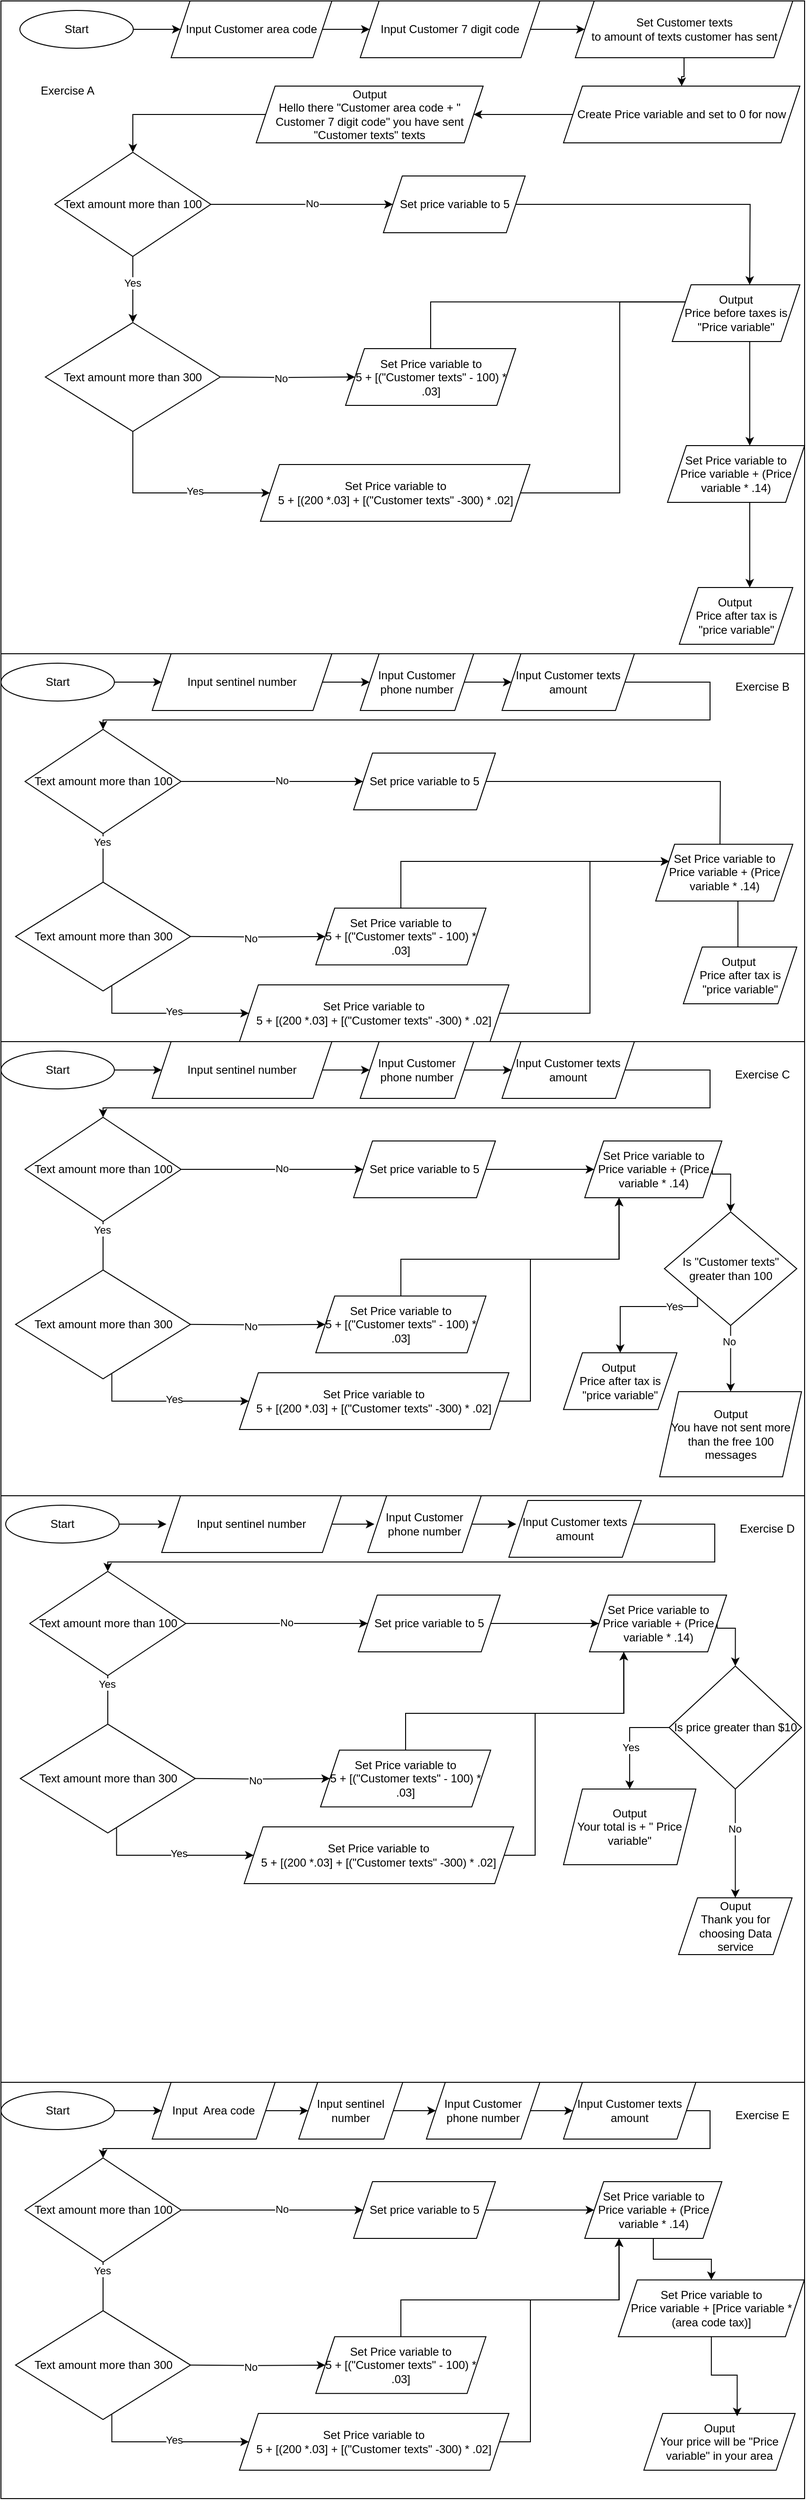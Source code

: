 <mxfile version="28.0.6">
  <diagram name="Page-1" id="foiwty5A-A60_gV7g0MW">
    <mxGraphModel dx="1106" dy="669" grid="1" gridSize="10" guides="1" tooltips="1" connect="1" arrows="1" fold="1" page="1" pageScale="1" pageWidth="850" pageHeight="1100" math="0" shadow="0">
      <root>
        <mxCell id="0" />
        <mxCell id="1" parent="0" />
        <mxCell id="GkDPx81Q-Ls0p--Nkrjq-217" value="" style="rounded=0;whiteSpace=wrap;html=1;movable=0;resizable=0;rotatable=0;deletable=0;editable=0;locked=1;connectable=0;" vertex="1" parent="1">
          <mxGeometry y="2200" width="850" height="440" as="geometry" />
        </mxCell>
        <mxCell id="GkDPx81Q-Ls0p--Nkrjq-1" value="" style="rounded=0;whiteSpace=wrap;html=1;movable=0;resizable=0;rotatable=0;deletable=0;editable=0;locked=1;connectable=0;" vertex="1" parent="1">
          <mxGeometry y="690" width="850" height="410" as="geometry" />
        </mxCell>
        <mxCell id="GkDPx81Q-Ls0p--Nkrjq-2" value="" style="rounded=0;whiteSpace=wrap;html=1;movable=0;resizable=0;rotatable=0;deletable=0;editable=0;locked=1;connectable=0;" vertex="1" parent="1">
          <mxGeometry width="850" height="690" as="geometry" />
        </mxCell>
        <mxCell id="GkDPx81Q-Ls0p--Nkrjq-3" value="" style="edgeStyle=orthogonalEdgeStyle;rounded=0;orthogonalLoop=1;jettySize=auto;html=1;" edge="1" parent="1" source="GkDPx81Q-Ls0p--Nkrjq-4" target="GkDPx81Q-Ls0p--Nkrjq-6">
          <mxGeometry relative="1" as="geometry" />
        </mxCell>
        <mxCell id="GkDPx81Q-Ls0p--Nkrjq-4" value="Start" style="ellipse;whiteSpace=wrap;html=1;" vertex="1" parent="1">
          <mxGeometry x="20" y="10" width="120" height="40" as="geometry" />
        </mxCell>
        <mxCell id="GkDPx81Q-Ls0p--Nkrjq-5" value="" style="edgeStyle=orthogonalEdgeStyle;rounded=0;orthogonalLoop=1;jettySize=auto;html=1;" edge="1" parent="1" source="GkDPx81Q-Ls0p--Nkrjq-6" target="GkDPx81Q-Ls0p--Nkrjq-8">
          <mxGeometry relative="1" as="geometry" />
        </mxCell>
        <mxCell id="GkDPx81Q-Ls0p--Nkrjq-6" value="Input Customer area code" style="shape=parallelogram;perimeter=parallelogramPerimeter;whiteSpace=wrap;html=1;fixedSize=1;" vertex="1" parent="1">
          <mxGeometry x="180" width="170" height="60" as="geometry" />
        </mxCell>
        <mxCell id="GkDPx81Q-Ls0p--Nkrjq-7" value="" style="edgeStyle=orthogonalEdgeStyle;rounded=0;orthogonalLoop=1;jettySize=auto;html=1;" edge="1" parent="1" source="GkDPx81Q-Ls0p--Nkrjq-8" target="GkDPx81Q-Ls0p--Nkrjq-10">
          <mxGeometry relative="1" as="geometry" />
        </mxCell>
        <mxCell id="GkDPx81Q-Ls0p--Nkrjq-8" value="Input Customer 7 digit code" style="shape=parallelogram;perimeter=parallelogramPerimeter;whiteSpace=wrap;html=1;fixedSize=1;" vertex="1" parent="1">
          <mxGeometry x="380" width="190" height="60" as="geometry" />
        </mxCell>
        <mxCell id="GkDPx81Q-Ls0p--Nkrjq-9" value="" style="edgeStyle=orthogonalEdgeStyle;rounded=0;orthogonalLoop=1;jettySize=auto;html=1;" edge="1" parent="1" source="GkDPx81Q-Ls0p--Nkrjq-10" target="GkDPx81Q-Ls0p--Nkrjq-12">
          <mxGeometry relative="1" as="geometry" />
        </mxCell>
        <mxCell id="GkDPx81Q-Ls0p--Nkrjq-10" value="Set Customer texts&lt;div&gt;to amount of texts customer has sent&lt;/div&gt;" style="shape=parallelogram;perimeter=parallelogramPerimeter;whiteSpace=wrap;html=1;fixedSize=1;" vertex="1" parent="1">
          <mxGeometry x="607.5" width="230" height="60" as="geometry" />
        </mxCell>
        <mxCell id="GkDPx81Q-Ls0p--Nkrjq-11" value="" style="edgeStyle=orthogonalEdgeStyle;rounded=0;orthogonalLoop=1;jettySize=auto;html=1;" edge="1" parent="1" source="GkDPx81Q-Ls0p--Nkrjq-35" target="GkDPx81Q-Ls0p--Nkrjq-17">
          <mxGeometry relative="1" as="geometry" />
        </mxCell>
        <mxCell id="GkDPx81Q-Ls0p--Nkrjq-12" value="Create Price variable and set to 0 for now" style="shape=parallelogram;perimeter=parallelogramPerimeter;whiteSpace=wrap;html=1;fixedSize=1;" vertex="1" parent="1">
          <mxGeometry x="595" y="90" width="250" height="60" as="geometry" />
        </mxCell>
        <mxCell id="GkDPx81Q-Ls0p--Nkrjq-13" value="" style="edgeStyle=orthogonalEdgeStyle;rounded=0;orthogonalLoop=1;jettySize=auto;html=1;" edge="1" parent="1" source="GkDPx81Q-Ls0p--Nkrjq-17">
          <mxGeometry relative="1" as="geometry">
            <mxPoint x="139.5" y="340" as="targetPoint" />
          </mxGeometry>
        </mxCell>
        <mxCell id="GkDPx81Q-Ls0p--Nkrjq-14" value="Yes" style="edgeLabel;html=1;align=center;verticalAlign=middle;resizable=0;points=[];" vertex="1" connectable="0" parent="GkDPx81Q-Ls0p--Nkrjq-13">
          <mxGeometry x="-0.2" y="-1" relative="1" as="geometry">
            <mxPoint as="offset" />
          </mxGeometry>
        </mxCell>
        <mxCell id="GkDPx81Q-Ls0p--Nkrjq-15" value="" style="edgeStyle=orthogonalEdgeStyle;rounded=0;orthogonalLoop=1;jettySize=auto;html=1;" edge="1" parent="1" source="GkDPx81Q-Ls0p--Nkrjq-17" target="GkDPx81Q-Ls0p--Nkrjq-24">
          <mxGeometry relative="1" as="geometry" />
        </mxCell>
        <mxCell id="GkDPx81Q-Ls0p--Nkrjq-16" value="No" style="edgeLabel;html=1;align=center;verticalAlign=middle;resizable=0;points=[];" vertex="1" connectable="0" parent="GkDPx81Q-Ls0p--Nkrjq-15">
          <mxGeometry x="0.104" y="1" relative="1" as="geometry">
            <mxPoint as="offset" />
          </mxGeometry>
        </mxCell>
        <mxCell id="GkDPx81Q-Ls0p--Nkrjq-17" value="Text amount more than 100" style="rhombus;whiteSpace=wrap;html=1;" vertex="1" parent="1">
          <mxGeometry x="57" y="160" width="165" height="110" as="geometry" />
        </mxCell>
        <mxCell id="GkDPx81Q-Ls0p--Nkrjq-18" value="" style="edgeStyle=orthogonalEdgeStyle;rounded=0;orthogonalLoop=1;jettySize=auto;html=1;" edge="1" parent="1" target="GkDPx81Q-Ls0p--Nkrjq-30">
          <mxGeometry relative="1" as="geometry">
            <mxPoint x="232.0" y="397.5" as="sourcePoint" />
          </mxGeometry>
        </mxCell>
        <mxCell id="GkDPx81Q-Ls0p--Nkrjq-19" value="No" style="edgeLabel;html=1;align=center;verticalAlign=middle;resizable=0;points=[];" vertex="1" connectable="0" parent="GkDPx81Q-Ls0p--Nkrjq-18">
          <mxGeometry x="-0.11" relative="1" as="geometry">
            <mxPoint y="1" as="offset" />
          </mxGeometry>
        </mxCell>
        <mxCell id="GkDPx81Q-Ls0p--Nkrjq-20" value="" style="edgeStyle=orthogonalEdgeStyle;rounded=0;orthogonalLoop=1;jettySize=auto;html=1;exitX=0.5;exitY=1;exitDx=0;exitDy=0;entryX=0;entryY=0.5;entryDx=0;entryDy=0;" edge="1" parent="1" target="GkDPx81Q-Ls0p--Nkrjq-32">
          <mxGeometry relative="1" as="geometry">
            <mxPoint x="139.5" y="455" as="sourcePoint" />
            <Array as="points">
              <mxPoint x="139.5" y="520" />
            </Array>
          </mxGeometry>
        </mxCell>
        <mxCell id="GkDPx81Q-Ls0p--Nkrjq-21" value="Yes" style="edgeLabel;html=1;align=center;verticalAlign=middle;resizable=0;points=[];" vertex="1" connectable="0" parent="GkDPx81Q-Ls0p--Nkrjq-20">
          <mxGeometry x="0.239" y="2" relative="1" as="geometry">
            <mxPoint as="offset" />
          </mxGeometry>
        </mxCell>
        <mxCell id="GkDPx81Q-Ls0p--Nkrjq-22" value="Text amount more than 300" style="rhombus;whiteSpace=wrap;html=1;" vertex="1" parent="1">
          <mxGeometry x="47" y="340" width="185" height="115" as="geometry" />
        </mxCell>
        <mxCell id="GkDPx81Q-Ls0p--Nkrjq-23" value="" style="edgeStyle=orthogonalEdgeStyle;rounded=0;orthogonalLoop=1;jettySize=auto;html=1;" edge="1" parent="1" source="GkDPx81Q-Ls0p--Nkrjq-24">
          <mxGeometry relative="1" as="geometry">
            <mxPoint x="791.929" y="300" as="targetPoint" />
          </mxGeometry>
        </mxCell>
        <mxCell id="GkDPx81Q-Ls0p--Nkrjq-24" value="Set price variable to 5" style="shape=parallelogram;perimeter=parallelogramPerimeter;whiteSpace=wrap;html=1;fixedSize=1;" vertex="1" parent="1">
          <mxGeometry x="404.5" y="185" width="150" height="60" as="geometry" />
        </mxCell>
        <mxCell id="GkDPx81Q-Ls0p--Nkrjq-25" value="" style="edgeStyle=orthogonalEdgeStyle;rounded=0;orthogonalLoop=1;jettySize=auto;html=1;" edge="1" parent="1">
          <mxGeometry relative="1" as="geometry">
            <mxPoint x="792.0" y="360" as="sourcePoint" />
            <mxPoint x="792.0" y="470" as="targetPoint" />
          </mxGeometry>
        </mxCell>
        <mxCell id="GkDPx81Q-Ls0p--Nkrjq-26" value="" style="edgeStyle=orthogonalEdgeStyle;rounded=0;orthogonalLoop=1;jettySize=auto;html=1;" edge="1" parent="1">
          <mxGeometry relative="1" as="geometry">
            <mxPoint x="792.0" y="530" as="sourcePoint" />
            <mxPoint x="792.0" y="620" as="targetPoint" />
          </mxGeometry>
        </mxCell>
        <mxCell id="GkDPx81Q-Ls0p--Nkrjq-27" value="Set Price variable to&lt;br&gt;Price variable + (Price variable * .14)" style="shape=parallelogram;perimeter=parallelogramPerimeter;whiteSpace=wrap;html=1;fixedSize=1;" vertex="1" parent="1">
          <mxGeometry x="705" y="470" width="145" height="60" as="geometry" />
        </mxCell>
        <mxCell id="GkDPx81Q-Ls0p--Nkrjq-28" value="Output&amp;nbsp;&lt;div&gt;Price after tax is &quot;price variable&quot;&lt;/div&gt;" style="shape=parallelogram;perimeter=parallelogramPerimeter;whiteSpace=wrap;html=1;fixedSize=1;" vertex="1" parent="1">
          <mxGeometry x="717.5" y="620" width="120" height="60" as="geometry" />
        </mxCell>
        <mxCell id="GkDPx81Q-Ls0p--Nkrjq-29" style="edgeStyle=orthogonalEdgeStyle;rounded=0;orthogonalLoop=1;jettySize=auto;html=1;entryX=0;entryY=0.25;entryDx=0;entryDy=0;" edge="1" parent="1" source="GkDPx81Q-Ls0p--Nkrjq-30">
          <mxGeometry relative="1" as="geometry">
            <mxPoint x="738.466" y="318.103" as="targetPoint" />
            <Array as="points">
              <mxPoint x="454.5" y="318" />
            </Array>
          </mxGeometry>
        </mxCell>
        <mxCell id="GkDPx81Q-Ls0p--Nkrjq-30" value="Set Price variable to&lt;div&gt;5 + [(&quot;Customer texts&quot; - 100) * .03]&lt;/div&gt;" style="shape=parallelogram;perimeter=parallelogramPerimeter;whiteSpace=wrap;html=1;fixedSize=1;" vertex="1" parent="1">
          <mxGeometry x="364.5" y="367.5" width="180" height="60" as="geometry" />
        </mxCell>
        <mxCell id="GkDPx81Q-Ls0p--Nkrjq-31" style="edgeStyle=orthogonalEdgeStyle;rounded=0;orthogonalLoop=1;jettySize=auto;html=1;entryX=0;entryY=0.25;entryDx=0;entryDy=0;" edge="1" parent="1" source="GkDPx81Q-Ls0p--Nkrjq-32">
          <mxGeometry relative="1" as="geometry">
            <mxPoint x="738.466" y="318.103" as="targetPoint" />
            <Array as="points">
              <mxPoint x="654.5" y="520" />
              <mxPoint x="654.5" y="318" />
            </Array>
          </mxGeometry>
        </mxCell>
        <mxCell id="GkDPx81Q-Ls0p--Nkrjq-32" value="Set Price variable to&lt;div&gt;5 + [(200 *.03] + [(&quot;Customer texts&quot; -300) * .02]&lt;/div&gt;" style="shape=parallelogram;perimeter=parallelogramPerimeter;whiteSpace=wrap;html=1;fixedSize=1;" vertex="1" parent="1">
          <mxGeometry x="274.5" y="490" width="285" height="60" as="geometry" />
        </mxCell>
        <mxCell id="GkDPx81Q-Ls0p--Nkrjq-33" value="Output&lt;div&gt;Price before taxes is &quot;Price variable&quot;&lt;/div&gt;" style="shape=parallelogram;perimeter=parallelogramPerimeter;whiteSpace=wrap;html=1;fixedSize=1;" vertex="1" parent="1">
          <mxGeometry x="710" y="300" width="135" height="60" as="geometry" />
        </mxCell>
        <mxCell id="GkDPx81Q-Ls0p--Nkrjq-34" value="" style="edgeStyle=orthogonalEdgeStyle;rounded=0;orthogonalLoop=1;jettySize=auto;html=1;" edge="1" parent="1" source="GkDPx81Q-Ls0p--Nkrjq-12" target="GkDPx81Q-Ls0p--Nkrjq-35">
          <mxGeometry relative="1" as="geometry">
            <mxPoint x="605" y="120" as="sourcePoint" />
            <mxPoint x="140" y="160" as="targetPoint" />
          </mxGeometry>
        </mxCell>
        <mxCell id="GkDPx81Q-Ls0p--Nkrjq-35" value="Output&lt;div&gt;Hello there &quot;Customer area code + &quot; Customer 7 digit code&quot; you have sent &quot;Customer texts&quot; texts&lt;/div&gt;" style="shape=parallelogram;perimeter=parallelogramPerimeter;whiteSpace=wrap;html=1;fixedSize=1;" vertex="1" parent="1">
          <mxGeometry x="270" y="90" width="240" height="60" as="geometry" />
        </mxCell>
        <mxCell id="GkDPx81Q-Ls0p--Nkrjq-36" value="Exercise A" style="text;html=1;align=center;verticalAlign=middle;resizable=0;points=[];autosize=1;strokeColor=none;fillColor=none;" vertex="1" parent="1">
          <mxGeometry x="30" y="80" width="80" height="30" as="geometry" />
        </mxCell>
        <mxCell id="GkDPx81Q-Ls0p--Nkrjq-37" value="" style="edgeStyle=orthogonalEdgeStyle;rounded=0;orthogonalLoop=1;jettySize=auto;html=1;" edge="1" parent="1" source="GkDPx81Q-Ls0p--Nkrjq-38" target="GkDPx81Q-Ls0p--Nkrjq-40">
          <mxGeometry relative="1" as="geometry" />
        </mxCell>
        <mxCell id="GkDPx81Q-Ls0p--Nkrjq-38" value="Start" style="ellipse;whiteSpace=wrap;html=1;" vertex="1" parent="1">
          <mxGeometry y="700" width="120" height="40" as="geometry" />
        </mxCell>
        <mxCell id="GkDPx81Q-Ls0p--Nkrjq-39" value="" style="edgeStyle=orthogonalEdgeStyle;rounded=0;orthogonalLoop=1;jettySize=auto;html=1;" edge="1" parent="1" source="GkDPx81Q-Ls0p--Nkrjq-40" target="GkDPx81Q-Ls0p--Nkrjq-42">
          <mxGeometry relative="1" as="geometry" />
        </mxCell>
        <mxCell id="GkDPx81Q-Ls0p--Nkrjq-40" value="Input sentinel number" style="shape=parallelogram;perimeter=parallelogramPerimeter;whiteSpace=wrap;html=1;fixedSize=1;" vertex="1" parent="1">
          <mxGeometry x="160" y="690" width="190" height="60" as="geometry" />
        </mxCell>
        <mxCell id="GkDPx81Q-Ls0p--Nkrjq-41" value="" style="edgeStyle=orthogonalEdgeStyle;rounded=0;orthogonalLoop=1;jettySize=auto;html=1;" edge="1" parent="1" source="GkDPx81Q-Ls0p--Nkrjq-42" target="GkDPx81Q-Ls0p--Nkrjq-44">
          <mxGeometry relative="1" as="geometry" />
        </mxCell>
        <mxCell id="GkDPx81Q-Ls0p--Nkrjq-42" value="Input Customer phone number" style="shape=parallelogram;perimeter=parallelogramPerimeter;whiteSpace=wrap;html=1;fixedSize=1;" vertex="1" parent="1">
          <mxGeometry x="380" y="690" width="120" height="60" as="geometry" />
        </mxCell>
        <mxCell id="GkDPx81Q-Ls0p--Nkrjq-43" style="edgeStyle=orthogonalEdgeStyle;rounded=0;orthogonalLoop=1;jettySize=auto;html=1;entryX=0.5;entryY=0;entryDx=0;entryDy=0;exitX=1;exitY=0.5;exitDx=0;exitDy=0;" edge="1" parent="1" source="GkDPx81Q-Ls0p--Nkrjq-44" target="GkDPx81Q-Ls0p--Nkrjq-49">
          <mxGeometry relative="1" as="geometry">
            <Array as="points">
              <mxPoint x="750" y="720" />
              <mxPoint x="750" y="760" />
              <mxPoint x="108" y="760" />
            </Array>
          </mxGeometry>
        </mxCell>
        <mxCell id="GkDPx81Q-Ls0p--Nkrjq-44" value="Input Customer texts amount" style="shape=parallelogram;perimeter=parallelogramPerimeter;whiteSpace=wrap;html=1;fixedSize=1;" vertex="1" parent="1">
          <mxGeometry x="530" y="690" width="140" height="60" as="geometry" />
        </mxCell>
        <mxCell id="GkDPx81Q-Ls0p--Nkrjq-45" value="" style="edgeStyle=orthogonalEdgeStyle;rounded=0;orthogonalLoop=1;jettySize=auto;html=1;" edge="1" parent="1" source="GkDPx81Q-Ls0p--Nkrjq-49">
          <mxGeometry relative="1" as="geometry">
            <mxPoint x="108" y="950" as="targetPoint" />
          </mxGeometry>
        </mxCell>
        <mxCell id="GkDPx81Q-Ls0p--Nkrjq-46" value="Yes" style="edgeLabel;html=1;align=center;verticalAlign=middle;resizable=0;points=[];" vertex="1" connectable="0" parent="GkDPx81Q-Ls0p--Nkrjq-45">
          <mxGeometry x="-0.2" y="-1" relative="1" as="geometry">
            <mxPoint y="-19" as="offset" />
          </mxGeometry>
        </mxCell>
        <mxCell id="GkDPx81Q-Ls0p--Nkrjq-47" value="" style="edgeStyle=orthogonalEdgeStyle;rounded=0;orthogonalLoop=1;jettySize=auto;html=1;" edge="1" parent="1" source="GkDPx81Q-Ls0p--Nkrjq-49" target="GkDPx81Q-Ls0p--Nkrjq-56">
          <mxGeometry relative="1" as="geometry" />
        </mxCell>
        <mxCell id="GkDPx81Q-Ls0p--Nkrjq-48" value="No" style="edgeLabel;html=1;align=center;verticalAlign=middle;resizable=0;points=[];" vertex="1" connectable="0" parent="GkDPx81Q-Ls0p--Nkrjq-47">
          <mxGeometry x="0.104" y="1" relative="1" as="geometry">
            <mxPoint as="offset" />
          </mxGeometry>
        </mxCell>
        <mxCell id="GkDPx81Q-Ls0p--Nkrjq-49" value="Text amount more than 100" style="rhombus;whiteSpace=wrap;html=1;" vertex="1" parent="1">
          <mxGeometry x="25.5" y="770" width="165" height="110" as="geometry" />
        </mxCell>
        <mxCell id="GkDPx81Q-Ls0p--Nkrjq-50" value="" style="edgeStyle=orthogonalEdgeStyle;rounded=0;orthogonalLoop=1;jettySize=auto;html=1;" edge="1" parent="1" target="GkDPx81Q-Ls0p--Nkrjq-60">
          <mxGeometry relative="1" as="geometry">
            <mxPoint x="200.5" y="988.93" as="sourcePoint" />
          </mxGeometry>
        </mxCell>
        <mxCell id="GkDPx81Q-Ls0p--Nkrjq-51" value="No" style="edgeLabel;html=1;align=center;verticalAlign=middle;resizable=0;points=[];" vertex="1" connectable="0" parent="GkDPx81Q-Ls0p--Nkrjq-50">
          <mxGeometry x="-0.11" relative="1" as="geometry">
            <mxPoint y="1" as="offset" />
          </mxGeometry>
        </mxCell>
        <mxCell id="GkDPx81Q-Ls0p--Nkrjq-52" value="" style="edgeStyle=orthogonalEdgeStyle;rounded=0;orthogonalLoop=1;jettySize=auto;html=1;exitX=0.5;exitY=1;exitDx=0;exitDy=0;entryX=0;entryY=0.5;entryDx=0;entryDy=0;" edge="1" parent="1" target="GkDPx81Q-Ls0p--Nkrjq-62">
          <mxGeometry relative="1" as="geometry">
            <mxPoint x="117.25" y="1005.0" as="sourcePoint" />
            <Array as="points">
              <mxPoint x="117.25" y="1070" />
            </Array>
          </mxGeometry>
        </mxCell>
        <mxCell id="GkDPx81Q-Ls0p--Nkrjq-53" value="Yes" style="edgeLabel;html=1;align=center;verticalAlign=middle;resizable=0;points=[];" vertex="1" connectable="0" parent="GkDPx81Q-Ls0p--Nkrjq-52">
          <mxGeometry x="0.239" y="2" relative="1" as="geometry">
            <mxPoint as="offset" />
          </mxGeometry>
        </mxCell>
        <mxCell id="GkDPx81Q-Ls0p--Nkrjq-54" value="Text amount more than 300" style="rhombus;whiteSpace=wrap;html=1;" vertex="1" parent="1">
          <mxGeometry x="15.5" y="931.43" width="185" height="115" as="geometry" />
        </mxCell>
        <mxCell id="GkDPx81Q-Ls0p--Nkrjq-55" value="" style="edgeStyle=orthogonalEdgeStyle;rounded=0;orthogonalLoop=1;jettySize=auto;html=1;" edge="1" parent="1" source="GkDPx81Q-Ls0p--Nkrjq-56">
          <mxGeometry relative="1" as="geometry">
            <mxPoint x="760.429" y="910" as="targetPoint" />
          </mxGeometry>
        </mxCell>
        <mxCell id="GkDPx81Q-Ls0p--Nkrjq-56" value="Set price variable to 5" style="shape=parallelogram;perimeter=parallelogramPerimeter;whiteSpace=wrap;html=1;fixedSize=1;" vertex="1" parent="1">
          <mxGeometry x="373" y="795" width="150" height="60" as="geometry" />
        </mxCell>
        <mxCell id="GkDPx81Q-Ls0p--Nkrjq-57" value="" style="edgeStyle=orthogonalEdgeStyle;rounded=0;orthogonalLoop=1;jettySize=auto;html=1;" edge="1" parent="1">
          <mxGeometry relative="1" as="geometry">
            <mxPoint x="779.5" y="951.43" as="sourcePoint" />
            <mxPoint x="779.5" y="1041.43" as="targetPoint" />
          </mxGeometry>
        </mxCell>
        <mxCell id="GkDPx81Q-Ls0p--Nkrjq-58" value="Set Price variable to&lt;br&gt;Price variable + (Price variable * .14)" style="shape=parallelogram;perimeter=parallelogramPerimeter;whiteSpace=wrap;html=1;fixedSize=1;" vertex="1" parent="1">
          <mxGeometry x="692.5" y="891.43" width="145" height="60" as="geometry" />
        </mxCell>
        <mxCell id="GkDPx81Q-Ls0p--Nkrjq-59" style="edgeStyle=orthogonalEdgeStyle;rounded=0;orthogonalLoop=1;jettySize=auto;html=1;entryX=0;entryY=0.25;entryDx=0;entryDy=0;" edge="1" parent="1" source="GkDPx81Q-Ls0p--Nkrjq-60">
          <mxGeometry relative="1" as="geometry">
            <mxPoint x="706.966" y="909.533" as="targetPoint" />
            <Array as="points">
              <mxPoint x="423" y="909.43" />
            </Array>
          </mxGeometry>
        </mxCell>
        <mxCell id="GkDPx81Q-Ls0p--Nkrjq-60" value="Set Price variable to&lt;div&gt;5 + [(&quot;Customer texts&quot; - 100) * .03]&lt;/div&gt;" style="shape=parallelogram;perimeter=parallelogramPerimeter;whiteSpace=wrap;html=1;fixedSize=1;" vertex="1" parent="1">
          <mxGeometry x="333" y="958.93" width="180" height="60" as="geometry" />
        </mxCell>
        <mxCell id="GkDPx81Q-Ls0p--Nkrjq-61" style="edgeStyle=orthogonalEdgeStyle;rounded=0;orthogonalLoop=1;jettySize=auto;html=1;entryX=0;entryY=0.25;entryDx=0;entryDy=0;" edge="1" parent="1" source="GkDPx81Q-Ls0p--Nkrjq-62">
          <mxGeometry relative="1" as="geometry">
            <mxPoint x="706.966" y="909.533" as="targetPoint" />
            <Array as="points">
              <mxPoint x="623" y="1070" />
              <mxPoint x="623" y="909" />
            </Array>
          </mxGeometry>
        </mxCell>
        <mxCell id="GkDPx81Q-Ls0p--Nkrjq-62" value="Set Price variable to&lt;div&gt;5 + [(200 *.03] + [(&quot;Customer texts&quot; -300) * .02]&lt;/div&gt;" style="shape=parallelogram;perimeter=parallelogramPerimeter;whiteSpace=wrap;html=1;fixedSize=1;" vertex="1" parent="1">
          <mxGeometry x="252.25" y="1040" width="285" height="60" as="geometry" />
        </mxCell>
        <mxCell id="GkDPx81Q-Ls0p--Nkrjq-63" value="Output&amp;nbsp;&lt;div&gt;Price after tax is &quot;price variable&quot;&lt;/div&gt;" style="shape=parallelogram;perimeter=parallelogramPerimeter;whiteSpace=wrap;html=1;fixedSize=1;" vertex="1" parent="1">
          <mxGeometry x="721.75" y="1000.0" width="120" height="60" as="geometry" />
        </mxCell>
        <mxCell id="GkDPx81Q-Ls0p--Nkrjq-64" value="Exercise B" style="text;html=1;align=center;verticalAlign=middle;resizable=0;points=[];autosize=1;strokeColor=none;fillColor=none;" vertex="1" parent="1">
          <mxGeometry x="765" y="710" width="80" height="30" as="geometry" />
        </mxCell>
        <mxCell id="GkDPx81Q-Ls0p--Nkrjq-65" value="" style="rounded=0;whiteSpace=wrap;html=1;movable=0;resizable=0;rotatable=0;deletable=0;editable=0;locked=1;connectable=0;" vertex="1" parent="1">
          <mxGeometry y="1100" width="850" height="480" as="geometry" />
        </mxCell>
        <mxCell id="GkDPx81Q-Ls0p--Nkrjq-66" value="" style="edgeStyle=orthogonalEdgeStyle;rounded=0;orthogonalLoop=1;jettySize=auto;html=1;" edge="1" parent="1" source="GkDPx81Q-Ls0p--Nkrjq-67" target="GkDPx81Q-Ls0p--Nkrjq-69">
          <mxGeometry relative="1" as="geometry" />
        </mxCell>
        <mxCell id="GkDPx81Q-Ls0p--Nkrjq-67" value="Start" style="ellipse;whiteSpace=wrap;html=1;" vertex="1" parent="1">
          <mxGeometry y="1110" width="120" height="40" as="geometry" />
        </mxCell>
        <mxCell id="GkDPx81Q-Ls0p--Nkrjq-68" value="" style="edgeStyle=orthogonalEdgeStyle;rounded=0;orthogonalLoop=1;jettySize=auto;html=1;" edge="1" parent="1" source="GkDPx81Q-Ls0p--Nkrjq-69" target="GkDPx81Q-Ls0p--Nkrjq-71">
          <mxGeometry relative="1" as="geometry" />
        </mxCell>
        <mxCell id="GkDPx81Q-Ls0p--Nkrjq-69" value="Input sentinel number" style="shape=parallelogram;perimeter=parallelogramPerimeter;whiteSpace=wrap;html=1;fixedSize=1;" vertex="1" parent="1">
          <mxGeometry x="160" y="1100" width="190" height="60" as="geometry" />
        </mxCell>
        <mxCell id="GkDPx81Q-Ls0p--Nkrjq-70" value="" style="edgeStyle=orthogonalEdgeStyle;rounded=0;orthogonalLoop=1;jettySize=auto;html=1;" edge="1" parent="1" source="GkDPx81Q-Ls0p--Nkrjq-71" target="GkDPx81Q-Ls0p--Nkrjq-73">
          <mxGeometry relative="1" as="geometry" />
        </mxCell>
        <mxCell id="GkDPx81Q-Ls0p--Nkrjq-71" value="Input Customer phone number" style="shape=parallelogram;perimeter=parallelogramPerimeter;whiteSpace=wrap;html=1;fixedSize=1;" vertex="1" parent="1">
          <mxGeometry x="380" y="1100" width="120" height="60" as="geometry" />
        </mxCell>
        <mxCell id="GkDPx81Q-Ls0p--Nkrjq-72" style="edgeStyle=orthogonalEdgeStyle;rounded=0;orthogonalLoop=1;jettySize=auto;html=1;entryX=0.5;entryY=0;entryDx=0;entryDy=0;exitX=1;exitY=0.5;exitDx=0;exitDy=0;" edge="1" parent="1" source="GkDPx81Q-Ls0p--Nkrjq-73" target="GkDPx81Q-Ls0p--Nkrjq-78">
          <mxGeometry relative="1" as="geometry">
            <Array as="points">
              <mxPoint x="750" y="1130" />
              <mxPoint x="750" y="1170" />
              <mxPoint x="108" y="1170" />
            </Array>
          </mxGeometry>
        </mxCell>
        <mxCell id="GkDPx81Q-Ls0p--Nkrjq-73" value="Input Customer texts amount" style="shape=parallelogram;perimeter=parallelogramPerimeter;whiteSpace=wrap;html=1;fixedSize=1;" vertex="1" parent="1">
          <mxGeometry x="530" y="1100" width="140" height="60" as="geometry" />
        </mxCell>
        <mxCell id="GkDPx81Q-Ls0p--Nkrjq-74" value="" style="edgeStyle=orthogonalEdgeStyle;rounded=0;orthogonalLoop=1;jettySize=auto;html=1;" edge="1" parent="1" source="GkDPx81Q-Ls0p--Nkrjq-78">
          <mxGeometry relative="1" as="geometry">
            <mxPoint x="108" y="1360" as="targetPoint" />
          </mxGeometry>
        </mxCell>
        <mxCell id="GkDPx81Q-Ls0p--Nkrjq-75" value="Yes" style="edgeLabel;html=1;align=center;verticalAlign=middle;resizable=0;points=[];" vertex="1" connectable="0" parent="GkDPx81Q-Ls0p--Nkrjq-74">
          <mxGeometry x="-0.2" y="-1" relative="1" as="geometry">
            <mxPoint y="-19" as="offset" />
          </mxGeometry>
        </mxCell>
        <mxCell id="GkDPx81Q-Ls0p--Nkrjq-76" value="" style="edgeStyle=orthogonalEdgeStyle;rounded=0;orthogonalLoop=1;jettySize=auto;html=1;" edge="1" parent="1" source="GkDPx81Q-Ls0p--Nkrjq-78" target="GkDPx81Q-Ls0p--Nkrjq-84">
          <mxGeometry relative="1" as="geometry" />
        </mxCell>
        <mxCell id="GkDPx81Q-Ls0p--Nkrjq-77" value="No" style="edgeLabel;html=1;align=center;verticalAlign=middle;resizable=0;points=[];" vertex="1" connectable="0" parent="GkDPx81Q-Ls0p--Nkrjq-76">
          <mxGeometry x="0.104" y="1" relative="1" as="geometry">
            <mxPoint as="offset" />
          </mxGeometry>
        </mxCell>
        <mxCell id="GkDPx81Q-Ls0p--Nkrjq-78" value="Text amount more than 100" style="rhombus;whiteSpace=wrap;html=1;" vertex="1" parent="1">
          <mxGeometry x="25.5" y="1180" width="165" height="110" as="geometry" />
        </mxCell>
        <mxCell id="GkDPx81Q-Ls0p--Nkrjq-79" value="" style="edgeStyle=orthogonalEdgeStyle;rounded=0;orthogonalLoop=1;jettySize=auto;html=1;" edge="1" parent="1" target="GkDPx81Q-Ls0p--Nkrjq-86">
          <mxGeometry relative="1" as="geometry">
            <mxPoint x="200.5" y="1398.93" as="sourcePoint" />
          </mxGeometry>
        </mxCell>
        <mxCell id="GkDPx81Q-Ls0p--Nkrjq-80" value="No" style="edgeLabel;html=1;align=center;verticalAlign=middle;resizable=0;points=[];" vertex="1" connectable="0" parent="GkDPx81Q-Ls0p--Nkrjq-79">
          <mxGeometry x="-0.11" relative="1" as="geometry">
            <mxPoint y="1" as="offset" />
          </mxGeometry>
        </mxCell>
        <mxCell id="GkDPx81Q-Ls0p--Nkrjq-81" value="" style="edgeStyle=orthogonalEdgeStyle;rounded=0;orthogonalLoop=1;jettySize=auto;html=1;exitX=0.5;exitY=1;exitDx=0;exitDy=0;entryX=0;entryY=0.5;entryDx=0;entryDy=0;" edge="1" parent="1" target="GkDPx81Q-Ls0p--Nkrjq-88">
          <mxGeometry relative="1" as="geometry">
            <mxPoint x="117.25" y="1415" as="sourcePoint" />
            <Array as="points">
              <mxPoint x="117.25" y="1480" />
            </Array>
          </mxGeometry>
        </mxCell>
        <mxCell id="GkDPx81Q-Ls0p--Nkrjq-82" value="Yes" style="edgeLabel;html=1;align=center;verticalAlign=middle;resizable=0;points=[];" vertex="1" connectable="0" parent="GkDPx81Q-Ls0p--Nkrjq-81">
          <mxGeometry x="0.239" y="2" relative="1" as="geometry">
            <mxPoint as="offset" />
          </mxGeometry>
        </mxCell>
        <mxCell id="GkDPx81Q-Ls0p--Nkrjq-83" value="Text amount more than 300" style="rhombus;whiteSpace=wrap;html=1;" vertex="1" parent="1">
          <mxGeometry x="15.5" y="1341.43" width="185" height="115" as="geometry" />
        </mxCell>
        <mxCell id="GkDPx81Q-Ls0p--Nkrjq-134" style="edgeStyle=orthogonalEdgeStyle;rounded=0;orthogonalLoop=1;jettySize=auto;html=1;entryX=0;entryY=0.5;entryDx=0;entryDy=0;" edge="1" parent="1" source="GkDPx81Q-Ls0p--Nkrjq-84" target="GkDPx81Q-Ls0p--Nkrjq-93">
          <mxGeometry relative="1" as="geometry" />
        </mxCell>
        <mxCell id="GkDPx81Q-Ls0p--Nkrjq-84" value="Set price variable to 5" style="shape=parallelogram;perimeter=parallelogramPerimeter;whiteSpace=wrap;html=1;fixedSize=1;" vertex="1" parent="1">
          <mxGeometry x="373" y="1205" width="150" height="60" as="geometry" />
        </mxCell>
        <mxCell id="GkDPx81Q-Ls0p--Nkrjq-85" style="edgeStyle=orthogonalEdgeStyle;rounded=0;orthogonalLoop=1;jettySize=auto;html=1;entryX=0.25;entryY=1;entryDx=0;entryDy=0;" edge="1" parent="1" source="GkDPx81Q-Ls0p--Nkrjq-86" target="GkDPx81Q-Ls0p--Nkrjq-93">
          <mxGeometry relative="1" as="geometry">
            <Array as="points">
              <mxPoint x="423" y="1330" />
              <mxPoint x="654" y="1330" />
            </Array>
          </mxGeometry>
        </mxCell>
        <mxCell id="GkDPx81Q-Ls0p--Nkrjq-86" value="Set Price variable to&lt;div&gt;5 + [(&quot;Customer texts&quot; - 100) * .03]&lt;/div&gt;" style="shape=parallelogram;perimeter=parallelogramPerimeter;whiteSpace=wrap;html=1;fixedSize=1;" vertex="1" parent="1">
          <mxGeometry x="333" y="1368.93" width="180" height="60" as="geometry" />
        </mxCell>
        <mxCell id="GkDPx81Q-Ls0p--Nkrjq-87" style="edgeStyle=orthogonalEdgeStyle;rounded=0;orthogonalLoop=1;jettySize=auto;html=1;entryX=0.25;entryY=1;entryDx=0;entryDy=0;" edge="1" parent="1" source="GkDPx81Q-Ls0p--Nkrjq-88" target="GkDPx81Q-Ls0p--Nkrjq-93">
          <mxGeometry relative="1" as="geometry">
            <Array as="points">
              <mxPoint x="560" y="1480" />
              <mxPoint x="560" y="1330" />
              <mxPoint x="654" y="1330" />
            </Array>
          </mxGeometry>
        </mxCell>
        <mxCell id="GkDPx81Q-Ls0p--Nkrjq-88" value="Set Price variable to&lt;div&gt;5 + [(200 *.03] + [(&quot;Customer texts&quot; -300) * .02]&lt;/div&gt;" style="shape=parallelogram;perimeter=parallelogramPerimeter;whiteSpace=wrap;html=1;fixedSize=1;" vertex="1" parent="1">
          <mxGeometry x="252.25" y="1450" width="285" height="60" as="geometry" />
        </mxCell>
        <mxCell id="GkDPx81Q-Ls0p--Nkrjq-89" value="Output&amp;nbsp;&lt;div&gt;Price after tax is &quot;price variable&quot;&lt;/div&gt;" style="shape=parallelogram;perimeter=parallelogramPerimeter;whiteSpace=wrap;html=1;fixedSize=1;" vertex="1" parent="1">
          <mxGeometry x="595" y="1428.93" width="120" height="60" as="geometry" />
        </mxCell>
        <mxCell id="GkDPx81Q-Ls0p--Nkrjq-90" value="Exercise C" style="text;html=1;align=center;verticalAlign=middle;resizable=0;points=[];autosize=1;strokeColor=none;fillColor=none;" vertex="1" parent="1">
          <mxGeometry x="765" y="1120" width="80" height="30" as="geometry" />
        </mxCell>
        <mxCell id="GkDPx81Q-Ls0p--Nkrjq-92" style="edgeStyle=orthogonalEdgeStyle;rounded=0;orthogonalLoop=1;jettySize=auto;html=1;entryX=0.5;entryY=0;entryDx=0;entryDy=0;exitX=1;exitY=0.5;exitDx=0;exitDy=0;" edge="1" parent="1" source="GkDPx81Q-Ls0p--Nkrjq-93" target="GkDPx81Q-Ls0p--Nkrjq-97">
          <mxGeometry relative="1" as="geometry">
            <Array as="points">
              <mxPoint x="752" y="1240" />
              <mxPoint x="772" y="1240" />
            </Array>
          </mxGeometry>
        </mxCell>
        <mxCell id="GkDPx81Q-Ls0p--Nkrjq-93" value="Set Price variable to&lt;br&gt;Price variable + (Price variable * .14)" style="shape=parallelogram;perimeter=parallelogramPerimeter;whiteSpace=wrap;html=1;fixedSize=1;" vertex="1" parent="1">
          <mxGeometry x="617.5" y="1205.0" width="145" height="60" as="geometry" />
        </mxCell>
        <mxCell id="GkDPx81Q-Ls0p--Nkrjq-94" style="edgeStyle=orthogonalEdgeStyle;rounded=0;orthogonalLoop=1;jettySize=auto;html=1;entryX=0.5;entryY=0;entryDx=0;entryDy=0;exitX=0;exitY=1;exitDx=0;exitDy=0;" edge="1" parent="1" source="GkDPx81Q-Ls0p--Nkrjq-97" target="GkDPx81Q-Ls0p--Nkrjq-89">
          <mxGeometry relative="1" as="geometry">
            <Array as="points">
              <mxPoint x="737" y="1380" />
              <mxPoint x="655" y="1380" />
            </Array>
          </mxGeometry>
        </mxCell>
        <mxCell id="GkDPx81Q-Ls0p--Nkrjq-95" value="Yes" style="edgeLabel;html=1;align=center;verticalAlign=middle;resizable=0;points=[];" vertex="1" connectable="0" parent="GkDPx81Q-Ls0p--Nkrjq-94">
          <mxGeometry x="-0.493" relative="1" as="geometry">
            <mxPoint as="offset" />
          </mxGeometry>
        </mxCell>
        <mxCell id="GkDPx81Q-Ls0p--Nkrjq-96" value="" style="edgeStyle=orthogonalEdgeStyle;rounded=0;orthogonalLoop=1;jettySize=auto;html=1;" edge="1" parent="1" source="GkDPx81Q-Ls0p--Nkrjq-97" target="GkDPx81Q-Ls0p--Nkrjq-98">
          <mxGeometry relative="1" as="geometry" />
        </mxCell>
        <mxCell id="GkDPx81Q-Ls0p--Nkrjq-133" value="No" style="edgeLabel;html=1;align=center;verticalAlign=middle;resizable=0;points=[];" vertex="1" connectable="0" parent="GkDPx81Q-Ls0p--Nkrjq-96">
          <mxGeometry x="-0.514" y="-2" relative="1" as="geometry">
            <mxPoint as="offset" />
          </mxGeometry>
        </mxCell>
        <mxCell id="GkDPx81Q-Ls0p--Nkrjq-97" value="Is &quot;Customer texts&quot; greater than 100" style="rhombus;whiteSpace=wrap;html=1;" vertex="1" parent="1">
          <mxGeometry x="701.75" y="1280" width="140" height="120" as="geometry" />
        </mxCell>
        <mxCell id="GkDPx81Q-Ls0p--Nkrjq-98" value="Output&lt;div&gt;You have not sent more than the free 100 messages&lt;/div&gt;" style="shape=parallelogram;perimeter=parallelogramPerimeter;whiteSpace=wrap;html=1;fixedSize=1;" vertex="1" parent="1">
          <mxGeometry x="696.75" y="1470" width="150" height="90" as="geometry" />
        </mxCell>
        <mxCell id="GkDPx81Q-Ls0p--Nkrjq-99" value="" style="rounded=0;whiteSpace=wrap;html=1;movable=1;resizable=1;rotatable=1;deletable=1;editable=1;locked=0;connectable=1;" vertex="1" parent="1">
          <mxGeometry y="1580" width="850" height="620" as="geometry" />
        </mxCell>
        <mxCell id="GkDPx81Q-Ls0p--Nkrjq-100" value="" style="edgeStyle=orthogonalEdgeStyle;rounded=0;orthogonalLoop=1;jettySize=auto;html=1;" edge="1" parent="1" source="GkDPx81Q-Ls0p--Nkrjq-101">
          <mxGeometry relative="1" as="geometry">
            <mxPoint x="175" y="1610" as="targetPoint" />
          </mxGeometry>
        </mxCell>
        <mxCell id="GkDPx81Q-Ls0p--Nkrjq-101" value="Start" style="ellipse;whiteSpace=wrap;html=1;" vertex="1" parent="1">
          <mxGeometry x="5" y="1590" width="120" height="40" as="geometry" />
        </mxCell>
        <mxCell id="GkDPx81Q-Ls0p--Nkrjq-102" value="" style="edgeStyle=orthogonalEdgeStyle;rounded=0;orthogonalLoop=1;jettySize=auto;html=1;" edge="1" parent="1">
          <mxGeometry relative="1" as="geometry">
            <mxPoint x="345" y="1610" as="sourcePoint" />
            <mxPoint x="395" y="1610" as="targetPoint" />
          </mxGeometry>
        </mxCell>
        <mxCell id="GkDPx81Q-Ls0p--Nkrjq-103" value="" style="edgeStyle=orthogonalEdgeStyle;rounded=0;orthogonalLoop=1;jettySize=auto;html=1;" edge="1" parent="1">
          <mxGeometry relative="1" as="geometry">
            <mxPoint x="495" y="1610" as="sourcePoint" />
            <mxPoint x="545" y="1610" as="targetPoint" />
          </mxGeometry>
        </mxCell>
        <mxCell id="GkDPx81Q-Ls0p--Nkrjq-104" style="edgeStyle=orthogonalEdgeStyle;rounded=0;orthogonalLoop=1;jettySize=auto;html=1;entryX=0.5;entryY=0;entryDx=0;entryDy=0;exitX=1;exitY=0.5;exitDx=0;exitDy=0;" edge="1" parent="1" target="GkDPx81Q-Ls0p--Nkrjq-109">
          <mxGeometry relative="1" as="geometry">
            <Array as="points">
              <mxPoint x="755" y="1610" />
              <mxPoint x="755" y="1650" />
              <mxPoint x="113" y="1650" />
            </Array>
            <mxPoint x="665" y="1610" as="sourcePoint" />
          </mxGeometry>
        </mxCell>
        <mxCell id="GkDPx81Q-Ls0p--Nkrjq-105" value="" style="edgeStyle=orthogonalEdgeStyle;rounded=0;orthogonalLoop=1;jettySize=auto;html=1;" edge="1" parent="1" source="GkDPx81Q-Ls0p--Nkrjq-109">
          <mxGeometry relative="1" as="geometry">
            <mxPoint x="113" y="1840" as="targetPoint" />
          </mxGeometry>
        </mxCell>
        <mxCell id="GkDPx81Q-Ls0p--Nkrjq-106" value="Yes" style="edgeLabel;html=1;align=center;verticalAlign=middle;resizable=0;points=[];" vertex="1" connectable="0" parent="GkDPx81Q-Ls0p--Nkrjq-105">
          <mxGeometry x="-0.2" y="-1" relative="1" as="geometry">
            <mxPoint y="-19" as="offset" />
          </mxGeometry>
        </mxCell>
        <mxCell id="GkDPx81Q-Ls0p--Nkrjq-107" value="" style="edgeStyle=orthogonalEdgeStyle;rounded=0;orthogonalLoop=1;jettySize=auto;html=1;" edge="1" parent="1" source="GkDPx81Q-Ls0p--Nkrjq-109" target="GkDPx81Q-Ls0p--Nkrjq-115">
          <mxGeometry relative="1" as="geometry" />
        </mxCell>
        <mxCell id="GkDPx81Q-Ls0p--Nkrjq-108" value="No" style="edgeLabel;html=1;align=center;verticalAlign=middle;resizable=0;points=[];" vertex="1" connectable="0" parent="GkDPx81Q-Ls0p--Nkrjq-107">
          <mxGeometry x="0.104" y="1" relative="1" as="geometry">
            <mxPoint as="offset" />
          </mxGeometry>
        </mxCell>
        <mxCell id="GkDPx81Q-Ls0p--Nkrjq-109" value="Text amount more than 100" style="rhombus;whiteSpace=wrap;html=1;" vertex="1" parent="1">
          <mxGeometry x="30.5" y="1660" width="165" height="110" as="geometry" />
        </mxCell>
        <mxCell id="GkDPx81Q-Ls0p--Nkrjq-110" value="" style="edgeStyle=orthogonalEdgeStyle;rounded=0;orthogonalLoop=1;jettySize=auto;html=1;" edge="1" parent="1" target="GkDPx81Q-Ls0p--Nkrjq-117">
          <mxGeometry relative="1" as="geometry">
            <mxPoint x="205.5" y="1878.93" as="sourcePoint" />
          </mxGeometry>
        </mxCell>
        <mxCell id="GkDPx81Q-Ls0p--Nkrjq-111" value="No" style="edgeLabel;html=1;align=center;verticalAlign=middle;resizable=0;points=[];" vertex="1" connectable="0" parent="GkDPx81Q-Ls0p--Nkrjq-110">
          <mxGeometry x="-0.11" relative="1" as="geometry">
            <mxPoint y="1" as="offset" />
          </mxGeometry>
        </mxCell>
        <mxCell id="GkDPx81Q-Ls0p--Nkrjq-112" value="" style="edgeStyle=orthogonalEdgeStyle;rounded=0;orthogonalLoop=1;jettySize=auto;html=1;exitX=0.5;exitY=1;exitDx=0;exitDy=0;entryX=0;entryY=0.5;entryDx=0;entryDy=0;" edge="1" parent="1" target="GkDPx81Q-Ls0p--Nkrjq-119">
          <mxGeometry relative="1" as="geometry">
            <mxPoint x="122.25" y="1895" as="sourcePoint" />
            <Array as="points">
              <mxPoint x="122.25" y="1960" />
            </Array>
          </mxGeometry>
        </mxCell>
        <mxCell id="GkDPx81Q-Ls0p--Nkrjq-113" value="Yes" style="edgeLabel;html=1;align=center;verticalAlign=middle;resizable=0;points=[];" vertex="1" connectable="0" parent="GkDPx81Q-Ls0p--Nkrjq-112">
          <mxGeometry x="0.239" y="2" relative="1" as="geometry">
            <mxPoint as="offset" />
          </mxGeometry>
        </mxCell>
        <mxCell id="GkDPx81Q-Ls0p--Nkrjq-114" value="Text amount more than 300" style="rhombus;whiteSpace=wrap;html=1;" vertex="1" parent="1">
          <mxGeometry x="20.5" y="1821.43" width="185" height="115" as="geometry" />
        </mxCell>
        <mxCell id="GkDPx81Q-Ls0p--Nkrjq-115" value="Set price variable to 5" style="shape=parallelogram;perimeter=parallelogramPerimeter;whiteSpace=wrap;html=1;fixedSize=1;" vertex="1" parent="1">
          <mxGeometry x="378" y="1685" width="150" height="60" as="geometry" />
        </mxCell>
        <mxCell id="GkDPx81Q-Ls0p--Nkrjq-116" style="edgeStyle=orthogonalEdgeStyle;rounded=0;orthogonalLoop=1;jettySize=auto;html=1;entryX=0.25;entryY=1;entryDx=0;entryDy=0;" edge="1" parent="1" source="GkDPx81Q-Ls0p--Nkrjq-117" target="GkDPx81Q-Ls0p--Nkrjq-124">
          <mxGeometry relative="1" as="geometry">
            <Array as="points">
              <mxPoint x="428" y="1810" />
              <mxPoint x="659" y="1810" />
            </Array>
          </mxGeometry>
        </mxCell>
        <mxCell id="GkDPx81Q-Ls0p--Nkrjq-117" value="Set Price variable to&lt;div&gt;5 + [(&quot;Customer texts&quot; - 100) * .03]&lt;/div&gt;" style="shape=parallelogram;perimeter=parallelogramPerimeter;whiteSpace=wrap;html=1;fixedSize=1;" vertex="1" parent="1">
          <mxGeometry x="338" y="1848.93" width="180" height="60" as="geometry" />
        </mxCell>
        <mxCell id="GkDPx81Q-Ls0p--Nkrjq-118" style="edgeStyle=orthogonalEdgeStyle;rounded=0;orthogonalLoop=1;jettySize=auto;html=1;entryX=0.25;entryY=1;entryDx=0;entryDy=0;" edge="1" parent="1" source="GkDPx81Q-Ls0p--Nkrjq-119" target="GkDPx81Q-Ls0p--Nkrjq-124">
          <mxGeometry relative="1" as="geometry">
            <Array as="points">
              <mxPoint x="565" y="1960" />
              <mxPoint x="565" y="1810" />
              <mxPoint x="659" y="1810" />
            </Array>
          </mxGeometry>
        </mxCell>
        <mxCell id="GkDPx81Q-Ls0p--Nkrjq-119" value="Set Price variable to&lt;div&gt;5 + [(200 *.03] + [(&quot;Customer texts&quot; -300) * .02]&lt;/div&gt;" style="shape=parallelogram;perimeter=parallelogramPerimeter;whiteSpace=wrap;html=1;fixedSize=1;" vertex="1" parent="1">
          <mxGeometry x="257.25" y="1930" width="285" height="60" as="geometry" />
        </mxCell>
        <mxCell id="GkDPx81Q-Ls0p--Nkrjq-121" value="Exercise D" style="text;html=1;align=center;verticalAlign=middle;resizable=0;points=[];autosize=1;strokeColor=none;fillColor=none;" vertex="1" parent="1">
          <mxGeometry x="770" y="1600" width="80" height="30" as="geometry" />
        </mxCell>
        <mxCell id="GkDPx81Q-Ls0p--Nkrjq-122" value="" style="edgeStyle=orthogonalEdgeStyle;rounded=0;orthogonalLoop=1;jettySize=auto;html=1;" edge="1" parent="1" source="GkDPx81Q-Ls0p--Nkrjq-115" target="GkDPx81Q-Ls0p--Nkrjq-124">
          <mxGeometry relative="1" as="geometry">
            <mxPoint x="765.429" y="1800" as="targetPoint" />
            <mxPoint x="518" y="1715" as="sourcePoint" />
          </mxGeometry>
        </mxCell>
        <mxCell id="GkDPx81Q-Ls0p--Nkrjq-123" style="edgeStyle=orthogonalEdgeStyle;rounded=0;orthogonalLoop=1;jettySize=auto;html=1;entryX=0.5;entryY=0;entryDx=0;entryDy=0;exitX=1;exitY=0.5;exitDx=0;exitDy=0;" edge="1" parent="1" source="GkDPx81Q-Ls0p--Nkrjq-124" target="GkDPx81Q-Ls0p--Nkrjq-128">
          <mxGeometry relative="1" as="geometry">
            <Array as="points">
              <mxPoint x="757" y="1720" />
              <mxPoint x="777" y="1720" />
            </Array>
          </mxGeometry>
        </mxCell>
        <mxCell id="GkDPx81Q-Ls0p--Nkrjq-124" value="Set Price variable to&lt;br&gt;Price variable + (Price variable * .14)" style="shape=parallelogram;perimeter=parallelogramPerimeter;whiteSpace=wrap;html=1;fixedSize=1;" vertex="1" parent="1">
          <mxGeometry x="622.5" y="1685.0" width="145" height="60" as="geometry" />
        </mxCell>
        <mxCell id="GkDPx81Q-Ls0p--Nkrjq-136" value="" style="edgeStyle=orthogonalEdgeStyle;rounded=0;orthogonalLoop=1;jettySize=auto;html=1;" edge="1" parent="1" source="GkDPx81Q-Ls0p--Nkrjq-128" target="GkDPx81Q-Ls0p--Nkrjq-135">
          <mxGeometry relative="1" as="geometry" />
        </mxCell>
        <mxCell id="GkDPx81Q-Ls0p--Nkrjq-137" value="No" style="edgeLabel;html=1;align=center;verticalAlign=middle;resizable=0;points=[];" vertex="1" connectable="0" parent="GkDPx81Q-Ls0p--Nkrjq-136">
          <mxGeometry x="-0.27" y="-1" relative="1" as="geometry">
            <mxPoint as="offset" />
          </mxGeometry>
        </mxCell>
        <mxCell id="GkDPx81Q-Ls0p--Nkrjq-139" style="edgeStyle=orthogonalEdgeStyle;rounded=0;orthogonalLoop=1;jettySize=auto;html=1;entryX=0.5;entryY=0;entryDx=0;entryDy=0;exitX=0;exitY=0.5;exitDx=0;exitDy=0;" edge="1" parent="1" source="GkDPx81Q-Ls0p--Nkrjq-128" target="GkDPx81Q-Ls0p--Nkrjq-138">
          <mxGeometry relative="1" as="geometry">
            <Array as="points">
              <mxPoint x="665" y="1825" />
            </Array>
          </mxGeometry>
        </mxCell>
        <mxCell id="GkDPx81Q-Ls0p--Nkrjq-140" value="Yes" style="edgeLabel;html=1;align=center;verticalAlign=middle;resizable=0;points=[];" vertex="1" connectable="0" parent="GkDPx81Q-Ls0p--Nkrjq-139">
          <mxGeometry x="0.157" y="1" relative="1" as="geometry">
            <mxPoint as="offset" />
          </mxGeometry>
        </mxCell>
        <mxCell id="GkDPx81Q-Ls0p--Nkrjq-128" value="Is price greater than $10" style="rhombus;whiteSpace=wrap;html=1;" vertex="1" parent="1">
          <mxGeometry x="706.75" y="1760" width="140" height="130" as="geometry" />
        </mxCell>
        <mxCell id="GkDPx81Q-Ls0p--Nkrjq-129" value="Input sentinel number" style="shape=parallelogram;perimeter=parallelogramPerimeter;whiteSpace=wrap;html=1;fixedSize=1;" vertex="1" parent="1">
          <mxGeometry x="170" y="1580" width="190" height="60" as="geometry" />
        </mxCell>
        <mxCell id="GkDPx81Q-Ls0p--Nkrjq-130" value="Input Customer phone number" style="shape=parallelogram;perimeter=parallelogramPerimeter;whiteSpace=wrap;html=1;fixedSize=1;" vertex="1" parent="1">
          <mxGeometry x="388" y="1580" width="120" height="60" as="geometry" />
        </mxCell>
        <mxCell id="GkDPx81Q-Ls0p--Nkrjq-131" value="Input Customer texts amount" style="shape=parallelogram;perimeter=parallelogramPerimeter;whiteSpace=wrap;html=1;fixedSize=1;" vertex="1" parent="1">
          <mxGeometry x="537.25" y="1585" width="140" height="60" as="geometry" />
        </mxCell>
        <mxCell id="GkDPx81Q-Ls0p--Nkrjq-135" value="Ouput&lt;div&gt;Thank you for choosing Data service&lt;/div&gt;" style="shape=parallelogram;perimeter=parallelogramPerimeter;whiteSpace=wrap;html=1;fixedSize=1;" vertex="1" parent="1">
          <mxGeometry x="716.75" y="2005" width="120" height="60" as="geometry" />
        </mxCell>
        <mxCell id="GkDPx81Q-Ls0p--Nkrjq-138" value="Output&lt;div&gt;Your total is + &quot; Price variable&quot;&lt;/div&gt;" style="shape=parallelogram;perimeter=parallelogramPerimeter;whiteSpace=wrap;html=1;fixedSize=1;" vertex="1" parent="1">
          <mxGeometry x="595" y="1890" width="140" height="80" as="geometry" />
        </mxCell>
        <mxCell id="GkDPx81Q-Ls0p--Nkrjq-173" value="" style="edgeStyle=orthogonalEdgeStyle;rounded=0;orthogonalLoop=1;jettySize=auto;html=1;" edge="1" parent="1" source="GkDPx81Q-Ls0p--Nkrjq-174">
          <mxGeometry relative="1" as="geometry">
            <mxPoint x="170" y="2230" as="targetPoint" />
          </mxGeometry>
        </mxCell>
        <mxCell id="GkDPx81Q-Ls0p--Nkrjq-174" value="Start" style="ellipse;whiteSpace=wrap;html=1;" vertex="1" parent="1">
          <mxGeometry y="2210" width="120" height="40" as="geometry" />
        </mxCell>
        <mxCell id="GkDPx81Q-Ls0p--Nkrjq-177" style="edgeStyle=orthogonalEdgeStyle;rounded=0;orthogonalLoop=1;jettySize=auto;html=1;entryX=0.5;entryY=0;entryDx=0;entryDy=0;exitX=1;exitY=0.5;exitDx=0;exitDy=0;" edge="1" parent="1" target="GkDPx81Q-Ls0p--Nkrjq-182" source="GkDPx81Q-Ls0p--Nkrjq-204">
          <mxGeometry relative="1" as="geometry">
            <Array as="points">
              <mxPoint x="750" y="2230" />
              <mxPoint x="750" y="2270" />
              <mxPoint x="108" y="2270" />
            </Array>
            <mxPoint x="660" y="2230" as="sourcePoint" />
          </mxGeometry>
        </mxCell>
        <mxCell id="GkDPx81Q-Ls0p--Nkrjq-178" value="" style="edgeStyle=orthogonalEdgeStyle;rounded=0;orthogonalLoop=1;jettySize=auto;html=1;" edge="1" parent="1" source="GkDPx81Q-Ls0p--Nkrjq-182">
          <mxGeometry relative="1" as="geometry">
            <mxPoint x="108" y="2460" as="targetPoint" />
          </mxGeometry>
        </mxCell>
        <mxCell id="GkDPx81Q-Ls0p--Nkrjq-179" value="Yes" style="edgeLabel;html=1;align=center;verticalAlign=middle;resizable=0;points=[];" vertex="1" connectable="0" parent="GkDPx81Q-Ls0p--Nkrjq-178">
          <mxGeometry x="-0.2" y="-1" relative="1" as="geometry">
            <mxPoint y="-19" as="offset" />
          </mxGeometry>
        </mxCell>
        <mxCell id="GkDPx81Q-Ls0p--Nkrjq-180" value="" style="edgeStyle=orthogonalEdgeStyle;rounded=0;orthogonalLoop=1;jettySize=auto;html=1;" edge="1" parent="1" source="GkDPx81Q-Ls0p--Nkrjq-182" target="GkDPx81Q-Ls0p--Nkrjq-188">
          <mxGeometry relative="1" as="geometry" />
        </mxCell>
        <mxCell id="GkDPx81Q-Ls0p--Nkrjq-181" value="No" style="edgeLabel;html=1;align=center;verticalAlign=middle;resizable=0;points=[];" vertex="1" connectable="0" parent="GkDPx81Q-Ls0p--Nkrjq-180">
          <mxGeometry x="0.104" y="1" relative="1" as="geometry">
            <mxPoint as="offset" />
          </mxGeometry>
        </mxCell>
        <mxCell id="GkDPx81Q-Ls0p--Nkrjq-182" value="Text amount more than 100" style="rhombus;whiteSpace=wrap;html=1;" vertex="1" parent="1">
          <mxGeometry x="25.5" y="2280" width="165" height="110" as="geometry" />
        </mxCell>
        <mxCell id="GkDPx81Q-Ls0p--Nkrjq-183" value="" style="edgeStyle=orthogonalEdgeStyle;rounded=0;orthogonalLoop=1;jettySize=auto;html=1;" edge="1" parent="1" target="GkDPx81Q-Ls0p--Nkrjq-190">
          <mxGeometry relative="1" as="geometry">
            <mxPoint x="200.5" y="2498.93" as="sourcePoint" />
          </mxGeometry>
        </mxCell>
        <mxCell id="GkDPx81Q-Ls0p--Nkrjq-184" value="No" style="edgeLabel;html=1;align=center;verticalAlign=middle;resizable=0;points=[];" vertex="1" connectable="0" parent="GkDPx81Q-Ls0p--Nkrjq-183">
          <mxGeometry x="-0.11" relative="1" as="geometry">
            <mxPoint y="1" as="offset" />
          </mxGeometry>
        </mxCell>
        <mxCell id="GkDPx81Q-Ls0p--Nkrjq-185" value="" style="edgeStyle=orthogonalEdgeStyle;rounded=0;orthogonalLoop=1;jettySize=auto;html=1;exitX=0.5;exitY=1;exitDx=0;exitDy=0;entryX=0;entryY=0.5;entryDx=0;entryDy=0;" edge="1" parent="1" target="GkDPx81Q-Ls0p--Nkrjq-192">
          <mxGeometry relative="1" as="geometry">
            <mxPoint x="117.25" y="2515" as="sourcePoint" />
            <Array as="points">
              <mxPoint x="117.25" y="2580" />
            </Array>
          </mxGeometry>
        </mxCell>
        <mxCell id="GkDPx81Q-Ls0p--Nkrjq-186" value="Yes" style="edgeLabel;html=1;align=center;verticalAlign=middle;resizable=0;points=[];" vertex="1" connectable="0" parent="GkDPx81Q-Ls0p--Nkrjq-185">
          <mxGeometry x="0.239" y="2" relative="1" as="geometry">
            <mxPoint as="offset" />
          </mxGeometry>
        </mxCell>
        <mxCell id="GkDPx81Q-Ls0p--Nkrjq-187" value="Text amount more than 300" style="rhombus;whiteSpace=wrap;html=1;" vertex="1" parent="1">
          <mxGeometry x="15.5" y="2441.43" width="185" height="115" as="geometry" />
        </mxCell>
        <mxCell id="GkDPx81Q-Ls0p--Nkrjq-188" value="Set price variable to 5" style="shape=parallelogram;perimeter=parallelogramPerimeter;whiteSpace=wrap;html=1;fixedSize=1;" vertex="1" parent="1">
          <mxGeometry x="373" y="2305" width="150" height="60" as="geometry" />
        </mxCell>
        <mxCell id="GkDPx81Q-Ls0p--Nkrjq-189" style="edgeStyle=orthogonalEdgeStyle;rounded=0;orthogonalLoop=1;jettySize=auto;html=1;entryX=0.25;entryY=1;entryDx=0;entryDy=0;" edge="1" parent="1" source="GkDPx81Q-Ls0p--Nkrjq-190" target="GkDPx81Q-Ls0p--Nkrjq-196">
          <mxGeometry relative="1" as="geometry">
            <Array as="points">
              <mxPoint x="423" y="2430" />
              <mxPoint x="654" y="2430" />
            </Array>
          </mxGeometry>
        </mxCell>
        <mxCell id="GkDPx81Q-Ls0p--Nkrjq-190" value="Set Price variable to&lt;div&gt;5 + [(&quot;Customer texts&quot; - 100) * .03]&lt;/div&gt;" style="shape=parallelogram;perimeter=parallelogramPerimeter;whiteSpace=wrap;html=1;fixedSize=1;" vertex="1" parent="1">
          <mxGeometry x="333" y="2468.93" width="180" height="60" as="geometry" />
        </mxCell>
        <mxCell id="GkDPx81Q-Ls0p--Nkrjq-191" style="edgeStyle=orthogonalEdgeStyle;rounded=0;orthogonalLoop=1;jettySize=auto;html=1;entryX=0.25;entryY=1;entryDx=0;entryDy=0;" edge="1" parent="1" source="GkDPx81Q-Ls0p--Nkrjq-192" target="GkDPx81Q-Ls0p--Nkrjq-196">
          <mxGeometry relative="1" as="geometry">
            <Array as="points">
              <mxPoint x="560" y="2580" />
              <mxPoint x="560" y="2430" />
              <mxPoint x="654" y="2430" />
            </Array>
          </mxGeometry>
        </mxCell>
        <mxCell id="GkDPx81Q-Ls0p--Nkrjq-192" value="Set Price variable to&lt;div&gt;5 + [(200 *.03] + [(&quot;Customer texts&quot; -300) * .02]&lt;/div&gt;" style="shape=parallelogram;perimeter=parallelogramPerimeter;whiteSpace=wrap;html=1;fixedSize=1;" vertex="1" parent="1">
          <mxGeometry x="252.25" y="2550" width="285" height="60" as="geometry" />
        </mxCell>
        <mxCell id="GkDPx81Q-Ls0p--Nkrjq-193" value="Exercise E" style="text;html=1;align=center;verticalAlign=middle;resizable=0;points=[];autosize=1;strokeColor=none;fillColor=none;" vertex="1" parent="1">
          <mxGeometry x="765" y="2220" width="80" height="30" as="geometry" />
        </mxCell>
        <mxCell id="GkDPx81Q-Ls0p--Nkrjq-194" value="" style="edgeStyle=orthogonalEdgeStyle;rounded=0;orthogonalLoop=1;jettySize=auto;html=1;" edge="1" parent="1" source="GkDPx81Q-Ls0p--Nkrjq-188" target="GkDPx81Q-Ls0p--Nkrjq-196">
          <mxGeometry relative="1" as="geometry">
            <mxPoint x="760.429" y="2420" as="targetPoint" />
            <mxPoint x="513" y="2335" as="sourcePoint" />
          </mxGeometry>
        </mxCell>
        <mxCell id="GkDPx81Q-Ls0p--Nkrjq-215" value="" style="edgeStyle=orthogonalEdgeStyle;rounded=0;orthogonalLoop=1;jettySize=auto;html=1;" edge="1" parent="1" source="GkDPx81Q-Ls0p--Nkrjq-196" target="GkDPx81Q-Ls0p--Nkrjq-214">
          <mxGeometry relative="1" as="geometry" />
        </mxCell>
        <mxCell id="GkDPx81Q-Ls0p--Nkrjq-196" value="Set Price variable to&lt;br&gt;Price variable + (Price variable * .14)" style="shape=parallelogram;perimeter=parallelogramPerimeter;whiteSpace=wrap;html=1;fixedSize=1;" vertex="1" parent="1">
          <mxGeometry x="617.5" y="2305" width="145" height="60" as="geometry" />
        </mxCell>
        <mxCell id="GkDPx81Q-Ls0p--Nkrjq-212" style="edgeStyle=orthogonalEdgeStyle;rounded=0;orthogonalLoop=1;jettySize=auto;html=1;entryX=0;entryY=0.5;entryDx=0;entryDy=0;" edge="1" parent="1" source="GkDPx81Q-Ls0p--Nkrjq-202" target="GkDPx81Q-Ls0p--Nkrjq-210">
          <mxGeometry relative="1" as="geometry" />
        </mxCell>
        <mxCell id="GkDPx81Q-Ls0p--Nkrjq-202" value="Input&amp;nbsp; Area code" style="shape=parallelogram;perimeter=parallelogramPerimeter;whiteSpace=wrap;html=1;fixedSize=1;" vertex="1" parent="1">
          <mxGeometry x="160" y="2200" width="130" height="60" as="geometry" />
        </mxCell>
        <mxCell id="GkDPx81Q-Ls0p--Nkrjq-205" value="Ouput&lt;div&gt;Your price will be &quot;Price variable&quot; in your area&lt;/div&gt;" style="shape=parallelogram;perimeter=parallelogramPerimeter;whiteSpace=wrap;html=1;fixedSize=1;" vertex="1" parent="1">
          <mxGeometry x="680" y="2550" width="160" height="60" as="geometry" />
        </mxCell>
        <mxCell id="GkDPx81Q-Ls0p--Nkrjq-204" value="Input Customer texts amount" style="shape=parallelogram;perimeter=parallelogramPerimeter;whiteSpace=wrap;html=1;fixedSize=1;" vertex="1" parent="1">
          <mxGeometry x="595" y="2200" width="140" height="60" as="geometry" />
        </mxCell>
        <mxCell id="GkDPx81Q-Ls0p--Nkrjq-208" value="" style="edgeStyle=orthogonalEdgeStyle;rounded=0;orthogonalLoop=1;jettySize=auto;html=1;" edge="1" parent="1" target="GkDPx81Q-Ls0p--Nkrjq-203">
          <mxGeometry relative="1" as="geometry">
            <mxPoint x="490" y="2230" as="sourcePoint" />
            <mxPoint x="540" y="2230" as="targetPoint" />
          </mxGeometry>
        </mxCell>
        <mxCell id="GkDPx81Q-Ls0p--Nkrjq-209" style="edgeStyle=orthogonalEdgeStyle;rounded=0;orthogonalLoop=1;jettySize=auto;html=1;entryX=0;entryY=0.5;entryDx=0;entryDy=0;" edge="1" parent="1" source="GkDPx81Q-Ls0p--Nkrjq-203" target="GkDPx81Q-Ls0p--Nkrjq-204">
          <mxGeometry relative="1" as="geometry" />
        </mxCell>
        <mxCell id="GkDPx81Q-Ls0p--Nkrjq-203" value="Input Customer phone number" style="shape=parallelogram;perimeter=parallelogramPerimeter;whiteSpace=wrap;html=1;fixedSize=1;" vertex="1" parent="1">
          <mxGeometry x="450" y="2200" width="120" height="60" as="geometry" />
        </mxCell>
        <mxCell id="GkDPx81Q-Ls0p--Nkrjq-213" style="edgeStyle=orthogonalEdgeStyle;rounded=0;orthogonalLoop=1;jettySize=auto;html=1;" edge="1" parent="1" source="GkDPx81Q-Ls0p--Nkrjq-210" target="GkDPx81Q-Ls0p--Nkrjq-203">
          <mxGeometry relative="1" as="geometry" />
        </mxCell>
        <mxCell id="GkDPx81Q-Ls0p--Nkrjq-210" value="Input sentinel number" style="shape=parallelogram;perimeter=parallelogramPerimeter;whiteSpace=wrap;html=1;fixedSize=1;" vertex="1" parent="1">
          <mxGeometry x="315" y="2200" width="110" height="60" as="geometry" />
        </mxCell>
        <mxCell id="GkDPx81Q-Ls0p--Nkrjq-214" value="Set Price variable to&lt;div&gt;Price variable + [Price variable * (area code tax)]&lt;/div&gt;" style="shape=parallelogram;perimeter=parallelogramPerimeter;whiteSpace=wrap;html=1;fixedSize=1;" vertex="1" parent="1">
          <mxGeometry x="653" y="2408.93" width="196.75" height="60" as="geometry" />
        </mxCell>
        <mxCell id="GkDPx81Q-Ls0p--Nkrjq-216" style="edgeStyle=orthogonalEdgeStyle;rounded=0;orthogonalLoop=1;jettySize=auto;html=1;entryX=0.617;entryY=0.05;entryDx=0;entryDy=0;entryPerimeter=0;" edge="1" parent="1" source="GkDPx81Q-Ls0p--Nkrjq-214" target="GkDPx81Q-Ls0p--Nkrjq-205">
          <mxGeometry relative="1" as="geometry" />
        </mxCell>
      </root>
    </mxGraphModel>
  </diagram>
</mxfile>
